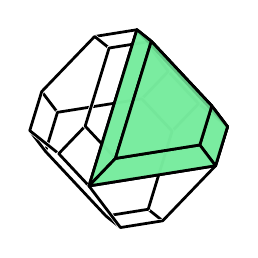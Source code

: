% polymake for julian
% Thu Jul  5 12:06:49 2018
% q

\begin{tikzpicture}[x  = {(0.9cm,-0.076cm)},
                    y  = {(-0.06cm,0.95cm)},
                    z  = {(-0.44cm,-0.29cm)},
                    scale = .4,
                    color = {lightgray}]


  % DEF POINTS
  \coordinate (v0_q) at (3, 1, 0);
  \coordinate (v1_q) at (1, 3, 0);
  \coordinate (v2_q) at (3, 0, 1);
  \coordinate (v3_q) at (3, 0, -1);
  \coordinate (v4_q) at (1, 0, 3);
  \coordinate (v5_q) at (1, 0, -3);
  \coordinate (v6_q) at (0, 3, 1);
  \coordinate (v7_q) at (3, -1, 0);
  \coordinate (v8_q) at (0, 3, -1);
  \coordinate (v9_q) at (0, 1, 3);
  \coordinate (v10_q) at (1, -3, 0);
  \coordinate (v11_q) at (0, 1, -3);
  \coordinate (v12_q) at (0, -1, -3);
  \coordinate (v13_q) at (-1, 3, 0);
  \coordinate (v14_q) at (0, -1, 3);
  \coordinate (v15_q) at (0, -3, -1);
  \coordinate (v16_q) at (-3, 1, 0);
  \coordinate (v17_q) at (0, -3, 1);
  \coordinate (v18_q) at (-1, 0, -3);
  \coordinate (v19_q) at (-1, 0, 3);
  \coordinate (v20_q) at (-3, 0, -1);
  \coordinate (v21_q) at (-3, 0, 1);
  \coordinate (v22_q) at (-1, -3, 0);
  \coordinate (v23_q) at (-3, -1, 0);


  % EDGES STYLE
  \definecolor{edgecolor_q}{rgb}{ 0,0,0 }
  \tikzstyle{facestyle_q} = [fill=none, fill opacity=0.85, preaction={draw=white, line cap=round, line width=1.5 pt}, draw=edgecolor_q, line width=1 pt, line cap=round, line join=round]


  % FACES and EDGES and POINTS in the right order
  \draw[facestyle_q] (v0_q) -- (v3_q) -- (v5_q) -- (v11_q) -- (v8_q) -- (v1_q) -- (v0_q) -- cycle;
  \draw[facestyle_q] (v10_q) -- (v17_q) -- (v22_q) -- (v15_q) -- (v10_q) -- cycle;
  \draw[facestyle_q] (v16_q) -- (v20_q) -- (v23_q) -- (v21_q) -- (v16_q) -- cycle;
  \draw[facestyle_q] (v5_q) -- (v3_q) -- (v7_q) -- (v10_q) -- (v15_q) -- (v12_q) -- (v5_q) -- cycle;
  \draw[facestyle_q] (v11_q) -- (v5_q) -- (v12_q) -- (v18_q) -- (v11_q) -- cycle;


  %POINTS


  %FACETS
  \draw[facestyle_q] (v8_q) -- (v11_q) -- (v18_q) -- (v20_q) -- (v16_q) -- (v13_q) -- (v8_q) -- cycle;


  %POINTS


  %FACETS
  \draw[facestyle_q] (v12_q) -- (v15_q) -- (v22_q) -- (v23_q) -- (v20_q) -- (v18_q) -- (v12_q) -- cycle;


  %POINTS


  %FACETS
  \draw[facestyle_q] (v17_q) -- (v14_q) -- (v19_q) -- (v21_q) -- (v23_q) -- (v22_q) -- (v17_q) -- cycle;


  %POINTS


  %FACETS
  \draw[facestyle_q] (v1_q) -- (v8_q) -- (v13_q) -- (v6_q) -- (v1_q) -- cycle;


  %POINTS


  %FACETS
  \draw[facestyle_q] (v7_q) -- (v3_q) -- (v0_q) -- (v2_q) -- (v7_q) -- cycle;


  %POINTS


  %FACETS
  \draw[facestyle_q] (v9_q) -- (v6_q) -- (v13_q) -- (v16_q) -- (v21_q) -- (v19_q) -- (v9_q) -- cycle;


  %POINTS


  %FACETS
  \draw[facestyle_q] (v4_q) -- (v9_q) -- (v19_q) -- (v14_q) -- (v4_q) -- cycle;


  %POINTS


  %FACETS
  \draw[facestyle_q] (v7_q) -- (v2_q) -- (v4_q) -- (v14_q) -- (v17_q) -- (v10_q) -- (v7_q) -- cycle;


  %POINTS


  %FACETS
  \draw[facestyle_q] (v2_q) -- (v0_q) -- (v1_q) -- (v6_q) -- (v9_q) -- (v4_q) -- (v2_q) -- cycle;


  %POINTS


  %FACETS

  % DEF POINTS
  \coordinate (v0_unnamed__1) at (3, 1, 0);
  \coordinate (v1_unnamed__1) at (1, 3, 0);
  \coordinate (v2_unnamed__1) at (3, 0, 1);
  \coordinate (v3_unnamed__1) at (3, 0, -1);
  \coordinate (v4_unnamed__1) at (1, 0, 3);
  \coordinate (v5_unnamed__1) at (3, -1, 0);
  \coordinate (v6_unnamed__1) at (0, 3, -1);
  \coordinate (v7_unnamed__1) at (0, -1, 3);


  % EDGES STYLE
  \definecolor{edgecolor_unnamed__1}{rgb}{ 0,0,0 }

  % FACES STYLE
  \definecolor{facetcolor_unnamed__1}{rgb}{ 0.467,0.925,0.62 }

  \tikzstyle{facestyle_unnamed__1} = [fill=facetcolor_unnamed__1, fill opacity=0.85, draw=edgecolor_unnamed__1, line width=1 pt, line cap=round, line join=round]


  % FACES and EDGES and POINTS in the right order
  \draw[facestyle_unnamed__1] (v0_unnamed__1) -- (v3_unnamed__1) -- (v6_unnamed__1) -- (v1_unnamed__1) -- (v0_unnamed__1) -- cycle;
  \draw[facestyle_unnamed__1] (v3_unnamed__1) -- (v5_unnamed__1) -- (v7_unnamed__1) -- (v6_unnamed__1) -- (v3_unnamed__1) -- cycle;
  \draw[facestyle_unnamed__1] (v2_unnamed__1) -- (v5_unnamed__1) -- (v3_unnamed__1) -- (v0_unnamed__1) -- (v2_unnamed__1) -- cycle;


  %POINTS


  %FACETS
  \draw[facestyle_unnamed__1] (v6_unnamed__1) -- (v7_unnamed__1) -- (v4_unnamed__1) -- (v1_unnamed__1) -- (v6_unnamed__1) -- cycle;


  %POINTS


  %FACETS
  \draw[facestyle_unnamed__1] (v7_unnamed__1) -- (v5_unnamed__1) -- (v2_unnamed__1) -- (v4_unnamed__1) -- (v7_unnamed__1) -- cycle;


  %POINTS


  %FACETS
  \draw[facestyle_unnamed__1] (v2_unnamed__1) -- (v0_unnamed__1) -- (v1_unnamed__1) -- (v4_unnamed__1) -- (v2_unnamed__1) -- cycle;


  %POINTS


  %FACETS

\end{tikzpicture}
